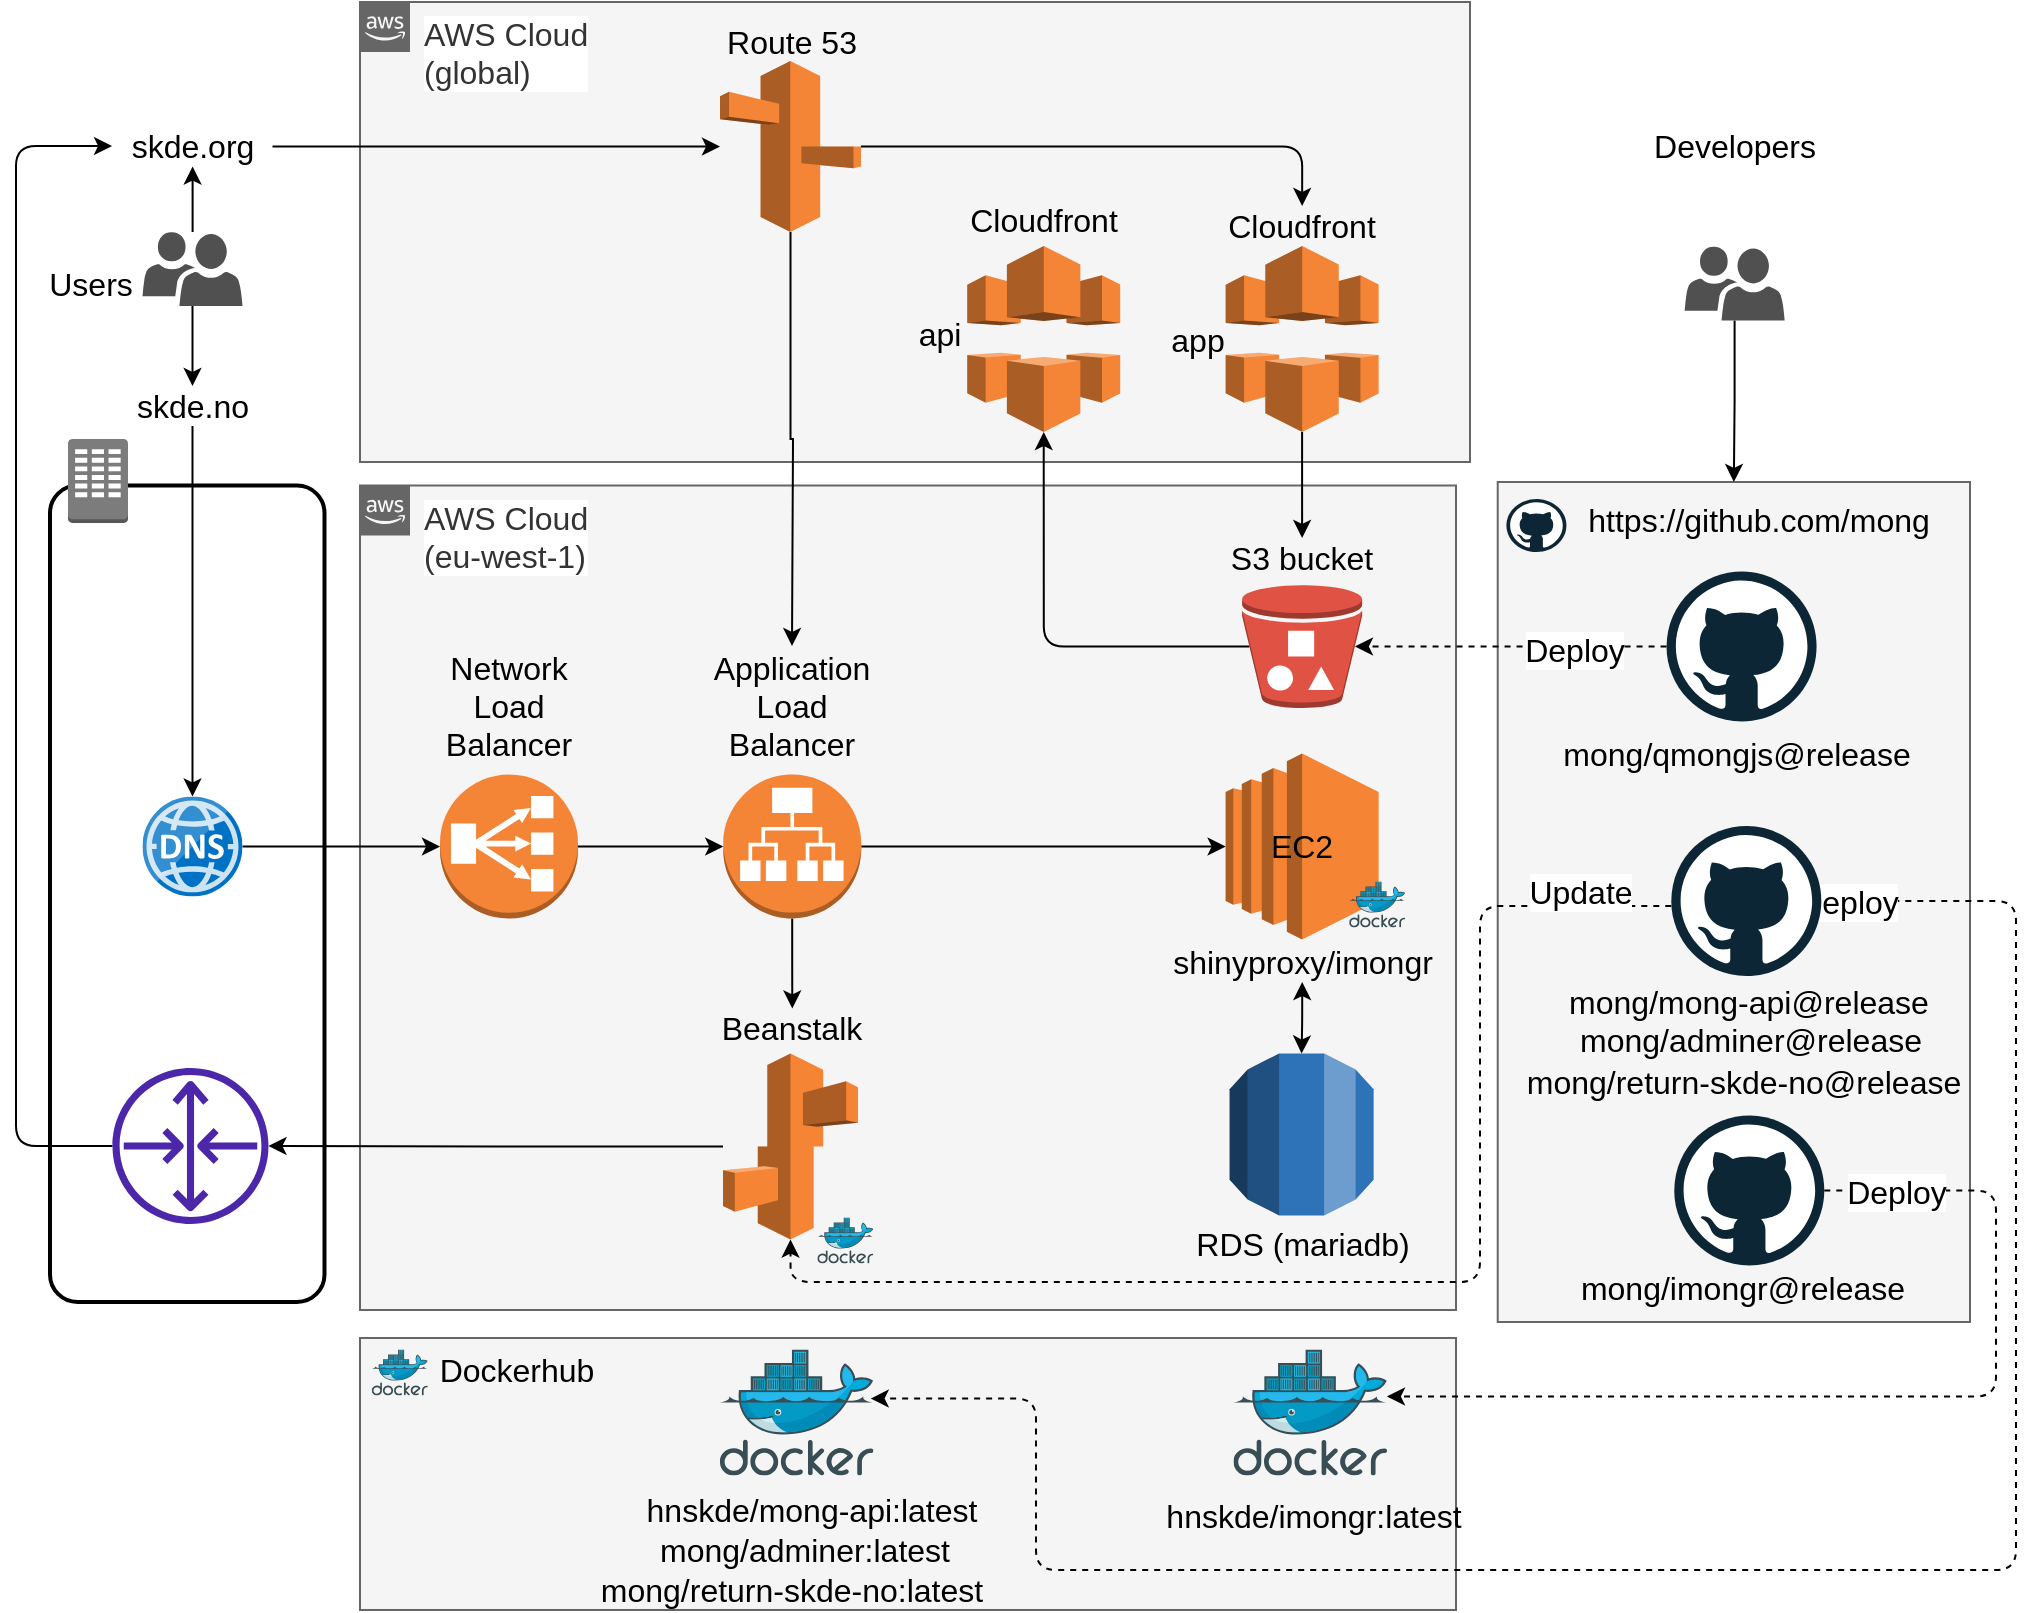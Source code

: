 <mxfile version="15.8.7" type="device"><diagram id="Ht1M8jgEwFfnCIfOTk4-" name="Page-1"><mxGraphModel dx="1644" dy="1104" grid="1" gridSize="10" guides="1" tooltips="1" connect="1" arrows="1" fold="1" page="1" pageScale="1" pageWidth="1169" pageHeight="827" math="0" shadow="0"><root><mxCell id="0"/><mxCell id="1" parent="0"/><mxCell id="UEzPUAAOIrF-is8g5C7q-206" value="&lt;font style=&quot;font-size: 16px&quot;&gt;AWS Cloud&lt;br&gt;(eu-west-1)&lt;/font&gt;" style="points=[[0,0],[0.25,0],[0.5,0],[0.75,0],[1,0],[1,0.25],[1,0.5],[1,0.75],[1,1],[0.75,1],[0.5,1],[0.25,1],[0,1],[0,0.75],[0,0.5],[0,0.25]];outlineConnect=0;html=1;whiteSpace=wrap;fontSize=12;fontStyle=0;shape=mxgraph.aws4.group;grIcon=mxgraph.aws4.group_aws_cloud_alt;strokeColor=#666666;fillColor=#f5f5f5;verticalAlign=top;align=left;spacingLeft=30;fontColor=#333333;dashed=0;labelBackgroundColor=#ffffff;" parent="1" vertex="1"><mxGeometry x="272" y="247.75" width="548" height="412.25" as="geometry"/></mxCell><mxCell id="25mr0UqBR3V0C6rTFUKc-35" value="" style="rounded=0;whiteSpace=wrap;html=1;labelBackgroundColor=#ffffff;fillColor=#f5f5f5;strokeColor=#666666;fontColor=#333333;" parent="1" vertex="1"><mxGeometry x="272" y="674" width="548" height="136" as="geometry"/></mxCell><mxCell id="25mr0UqBR3V0C6rTFUKc-31" value="" style="rounded=0;whiteSpace=wrap;html=1;labelBackgroundColor=#ffffff;fillColor=#f5f5f5;strokeColor=#666666;fontColor=#333333;" parent="1" vertex="1"><mxGeometry x="840.86" y="246" width="236.14" height="420" as="geometry"/></mxCell><mxCell id="UEzPUAAOIrF-is8g5C7q-205" value="&lt;font style=&quot;font-size: 16px&quot;&gt;AWS Cloud &lt;br&gt;(global)&lt;/font&gt;" style="points=[[0,0],[0.25,0],[0.5,0],[0.75,0],[1,0],[1,0.25],[1,0.5],[1,0.75],[1,1],[0.75,1],[0.5,1],[0.25,1],[0,1],[0,0.75],[0,0.5],[0,0.25]];outlineConnect=0;html=1;whiteSpace=wrap;fontSize=12;fontStyle=0;shape=mxgraph.aws4.group;grIcon=mxgraph.aws4.group_aws_cloud_alt;strokeColor=#666666;fillColor=#f5f5f5;verticalAlign=top;align=left;spacingLeft=30;fontColor=#333333;dashed=0;labelBackgroundColor=#ffffff;flipH=0;" parent="1" vertex="1"><mxGeometry x="272" y="6" width="555" height="230" as="geometry"/></mxCell><mxCell id="F5k4nvbg7DhwCsnqtUut-48" value="" style="edgeStyle=orthogonalEdgeStyle;rounded=0;orthogonalLoop=1;jettySize=auto;html=1;" edge="1" parent="1" source="25mr0UqBR3V0C6rTFUKc-1" target="O_mXE6JFL4STavTw0fJ--27"><mxGeometry relative="1" as="geometry"/></mxCell><mxCell id="F5k4nvbg7DhwCsnqtUut-49" value="" style="edgeStyle=orthogonalEdgeStyle;rounded=0;orthogonalLoop=1;jettySize=auto;html=1;" edge="1" parent="1" source="25mr0UqBR3V0C6rTFUKc-1" target="F5k4nvbg7DhwCsnqtUut-47"><mxGeometry relative="1" as="geometry"/></mxCell><mxCell id="25mr0UqBR3V0C6rTFUKc-1" value="" style="pointerEvents=1;shadow=0;dashed=0;html=1;strokeColor=none;labelPosition=center;verticalLabelPosition=bottom;verticalAlign=top;align=center;fillColor=#505050;shape=mxgraph.mscae.intune.user_group" parent="1" vertex="1"><mxGeometry x="163.25" y="121" width="50" height="37" as="geometry"/></mxCell><mxCell id="F5k4nvbg7DhwCsnqtUut-38" value="" style="edgeStyle=orthogonalEdgeStyle;rounded=0;orthogonalLoop=1;jettySize=auto;html=1;entryX=0.5;entryY=0;entryDx=0;entryDy=0;" edge="1" parent="1" source="25mr0UqBR3V0C6rTFUKc-3" target="25mr0UqBR3V0C6rTFUKc-8"><mxGeometry relative="1" as="geometry"/></mxCell><mxCell id="25mr0UqBR3V0C6rTFUKc-3" value="" style="outlineConnect=0;dashed=0;verticalLabelPosition=bottom;verticalAlign=top;align=center;html=1;shape=mxgraph.aws3.cloudfront;fillColor=#F58536;gradientColor=none;" parent="1" vertex="1"><mxGeometry x="704.82" y="128" width="76.5" height="93" as="geometry"/></mxCell><mxCell id="25mr0UqBR3V0C6rTFUKc-4" value="" style="outlineConnect=0;dashed=0;verticalLabelPosition=bottom;verticalAlign=top;align=center;html=1;shape=mxgraph.aws3.cloudfront;fillColor=#F58536;gradientColor=none;" parent="1" vertex="1"><mxGeometry x="575.61" y="128" width="76.5" height="93" as="geometry"/></mxCell><mxCell id="F5k4nvbg7DhwCsnqtUut-39" style="edgeStyle=orthogonalEdgeStyle;rounded=1;orthogonalLoop=1;jettySize=auto;html=1;exitX=0.06;exitY=0.5;exitDx=0;exitDy=0;exitPerimeter=0;entryX=0.5;entryY=1;entryDx=0;entryDy=0;entryPerimeter=0;" edge="1" parent="1" source="25mr0UqBR3V0C6rTFUKc-7" target="25mr0UqBR3V0C6rTFUKc-4"><mxGeometry relative="1" as="geometry"><mxPoint x="735.07" y="343.3" as="sourcePoint"/><mxPoint x="624" y="221" as="targetPoint"/><Array as="points"><mxPoint x="614" y="328"/></Array></mxGeometry></mxCell><mxCell id="25mr0UqBR3V0C6rTFUKc-7" value="" style="outlineConnect=0;dashed=0;verticalLabelPosition=bottom;verticalAlign=top;align=center;html=1;shape=mxgraph.aws3.bucket_with_objects;fillColor=#E05243;gradientColor=none;" parent="1" vertex="1"><mxGeometry x="713.07" y="297.5" width="60" height="61.5" as="geometry"/></mxCell><mxCell id="25mr0UqBR3V0C6rTFUKc-8" value="S3 bucket" style="text;html=1;strokeColor=none;fillColor=none;align=center;verticalAlign=middle;whiteSpace=wrap;rounded=0;fontSize=16;" parent="1" vertex="1"><mxGeometry x="696.94" y="274" width="92.25" height="20" as="geometry"/></mxCell><mxCell id="F5k4nvbg7DhwCsnqtUut-45" value="" style="edgeStyle=orthogonalEdgeStyle;rounded=0;orthogonalLoop=1;jettySize=auto;html=1;" edge="1" parent="1" source="25mr0UqBR3V0C6rTFUKc-9"><mxGeometry relative="1" as="geometry"><mxPoint x="488" y="328" as="targetPoint"/></mxGeometry></mxCell><mxCell id="F5k4nvbg7DhwCsnqtUut-110" style="edgeStyle=orthogonalEdgeStyle;rounded=1;orthogonalLoop=1;jettySize=auto;html=1;entryX=0.5;entryY=0;entryDx=0;entryDy=0;fontSize=16;startArrow=none;startFill=0;endArrow=classic;endFill=1;" edge="1" parent="1" source="25mr0UqBR3V0C6rTFUKc-9" target="25mr0UqBR3V0C6rTFUKc-6"><mxGeometry relative="1" as="geometry"/></mxCell><mxCell id="25mr0UqBR3V0C6rTFUKc-9" value="" style="outlineConnect=0;dashed=0;verticalLabelPosition=bottom;verticalAlign=top;align=center;html=1;shape=mxgraph.aws3.route_53;fillColor=#F58536;gradientColor=none;strokeColor=default;" parent="1" vertex="1"><mxGeometry x="452" y="35.5" width="70.5" height="85.5" as="geometry"/></mxCell><mxCell id="25mr0UqBR3V0C6rTFUKc-10" value="Route 53" style="text;html=1;strokeColor=none;fillColor=none;align=center;verticalAlign=middle;whiteSpace=wrap;rounded=0;fontSize=16;" parent="1" vertex="1"><mxGeometry x="442.01" y="15.5" width="92.25" height="20" as="geometry"/></mxCell><mxCell id="25mr0UqBR3V0C6rTFUKc-12" value="app" style="text;html=1;strokeColor=none;fillColor=none;align=center;verticalAlign=middle;whiteSpace=wrap;rounded=0;fontSize=16;" parent="1" vertex="1"><mxGeometry x="644.63" y="164.5" width="92.25" height="20" as="geometry"/></mxCell><mxCell id="25mr0UqBR3V0C6rTFUKc-13" value="Cloudfront" style="text;html=1;strokeColor=none;fillColor=none;align=center;verticalAlign=middle;whiteSpace=wrap;rounded=0;fontSize=16;" parent="1" vertex="1"><mxGeometry x="567.74" y="104.75" width="92.25" height="20" as="geometry"/></mxCell><mxCell id="25mr0UqBR3V0C6rTFUKc-15" value="api" style="text;html=1;strokeColor=none;fillColor=none;align=center;verticalAlign=middle;whiteSpace=wrap;rounded=0;fontSize=16;" parent="1" vertex="1"><mxGeometry x="515.61" y="162.25" width="92.25" height="20" as="geometry"/></mxCell><mxCell id="F5k4nvbg7DhwCsnqtUut-80" style="edgeStyle=orthogonalEdgeStyle;rounded=0;orthogonalLoop=1;jettySize=auto;html=1;entryX=0.94;entryY=0.5;entryDx=0;entryDy=0;entryPerimeter=0;startArrow=none;startFill=0;endArrow=classic;endFill=1;dashed=1;" edge="1" parent="1" source="25mr0UqBR3V0C6rTFUKc-16" target="25mr0UqBR3V0C6rTFUKc-7"><mxGeometry relative="1" as="geometry"/></mxCell><mxCell id="F5k4nvbg7DhwCsnqtUut-81" value="&lt;font style=&quot;font-size: 16px&quot;&gt;Deploy&lt;/font&gt;" style="edgeLabel;html=1;align=center;verticalAlign=middle;resizable=0;points=[];" vertex="1" connectable="0" parent="F5k4nvbg7DhwCsnqtUut-80"><mxGeometry x="-0.342" y="1" relative="1" as="geometry"><mxPoint x="5" as="offset"/></mxGeometry></mxCell><mxCell id="25mr0UqBR3V0C6rTFUKc-16" value="" style="dashed=0;outlineConnect=0;html=1;align=center;labelPosition=center;verticalLabelPosition=bottom;verticalAlign=top;shape=mxgraph.weblogos.github" parent="1" vertex="1"><mxGeometry x="925.28" y="290.75" width="75" height="75" as="geometry"/></mxCell><mxCell id="F5k4nvbg7DhwCsnqtUut-65" style="edgeStyle=orthogonalEdgeStyle;rounded=0;orthogonalLoop=1;jettySize=auto;html=1;" edge="1" parent="1" source="25mr0UqBR3V0C6rTFUKc-17" target="F5k4nvbg7DhwCsnqtUut-58"><mxGeometry relative="1" as="geometry"/></mxCell><mxCell id="25mr0UqBR3V0C6rTFUKc-17" value="" style="outlineConnect=0;dashed=0;verticalLabelPosition=bottom;verticalAlign=top;align=center;html=1;shape=mxgraph.aws3.elastic_beanstalk;fillColor=#F58534;gradientColor=none;" parent="1" vertex="1"><mxGeometry x="453.5" y="531.75" width="67.5" height="93" as="geometry"/></mxCell><mxCell id="25mr0UqBR3V0C6rTFUKc-19" value="Beanstalk" style="text;html=1;strokeColor=none;fillColor=none;align=center;verticalAlign=middle;whiteSpace=wrap;rounded=0;fontSize=16;" parent="1" vertex="1"><mxGeometry x="442.01" y="509.25" width="92.25" height="20" as="geometry"/></mxCell><mxCell id="F5k4nvbg7DhwCsnqtUut-82" style="edgeStyle=orthogonalEdgeStyle;rounded=1;orthogonalLoop=1;jettySize=auto;html=1;dashed=1;fontSize=16;startArrow=none;startFill=0;endArrow=classic;endFill=1;entryX=0.5;entryY=1;entryDx=0;entryDy=0;entryPerimeter=0;" edge="1" parent="1" source="25mr0UqBR3V0C6rTFUKc-21" target="25mr0UqBR3V0C6rTFUKc-17"><mxGeometry relative="1" as="geometry"><mxPoint x="522" y="608" as="targetPoint"/><mxPoint x="927.65" y="479.5" as="sourcePoint"/><Array as="points"><mxPoint x="832" y="458"/><mxPoint x="832" y="646"/><mxPoint x="487" y="646"/></Array></mxGeometry></mxCell><mxCell id="F5k4nvbg7DhwCsnqtUut-83" value="Update" style="edgeLabel;html=1;align=center;verticalAlign=middle;resizable=0;points=[];fontSize=16;" vertex="1" connectable="0" parent="F5k4nvbg7DhwCsnqtUut-82"><mxGeometry x="-0.369" relative="1" as="geometry"><mxPoint x="50" y="-117" as="offset"/></mxGeometry></mxCell><mxCell id="F5k4nvbg7DhwCsnqtUut-90" style="edgeStyle=orthogonalEdgeStyle;rounded=1;orthogonalLoop=1;jettySize=auto;html=1;entryX=0.982;entryY=0.389;entryDx=0;entryDy=0;entryPerimeter=0;dashed=1;fontSize=16;startArrow=none;startFill=0;endArrow=classic;endFill=1;" edge="1" parent="1" source="25mr0UqBR3V0C6rTFUKc-21" target="25mr0UqBR3V0C6rTFUKc-20"><mxGeometry relative="1" as="geometry"><Array as="points"><mxPoint x="1100" y="456"/><mxPoint x="1100" y="790"/><mxPoint x="610" y="790"/><mxPoint x="610" y="704"/></Array></mxGeometry></mxCell><mxCell id="F5k4nvbg7DhwCsnqtUut-94" value="Deploy" style="edgeLabel;html=1;align=center;verticalAlign=middle;resizable=0;points=[];fontSize=16;" vertex="1" connectable="0" parent="F5k4nvbg7DhwCsnqtUut-90"><mxGeometry x="-0.873" y="4" relative="1" as="geometry"><mxPoint x="-56" y="4" as="offset"/></mxGeometry></mxCell><mxCell id="25mr0UqBR3V0C6rTFUKc-21" value="" style="dashed=0;outlineConnect=0;html=1;align=center;labelPosition=center;verticalLabelPosition=bottom;verticalAlign=top;shape=mxgraph.weblogos.github" parent="1" vertex="1"><mxGeometry x="927.65" y="418" width="75" height="75" as="geometry"/></mxCell><mxCell id="25mr0UqBR3V0C6rTFUKc-22" value="mong/mong-api@release" style="text;html=1;strokeColor=none;fillColor=none;align=center;verticalAlign=middle;whiteSpace=wrap;rounded=0;fontSize=16;" parent="1" vertex="1"><mxGeometry x="864.14" y="496" width="205" height="20" as="geometry"/></mxCell><mxCell id="25mr0UqBR3V0C6rTFUKc-20" value="" style="aspect=fixed;html=1;points=[];align=center;image;fontSize=12;image=img/lib/mscae/Docker.svg;" parent="1" vertex="1"><mxGeometry x="451.91" y="679.75" width="76.83" height="63" as="geometry"/></mxCell><mxCell id="25mr0UqBR3V0C6rTFUKc-29" value="" style="aspect=fixed;html=1;points=[];align=center;image;fontSize=12;image=img/lib/mscae/Docker.svg;" parent="1" vertex="1"><mxGeometry x="500.69" y="613.75" width="28.05" height="23" as="geometry"/></mxCell><mxCell id="25mr0UqBR3V0C6rTFUKc-34" value="" style="dashed=0;outlineConnect=0;html=1;align=center;labelPosition=center;verticalLabelPosition=bottom;verticalAlign=top;shape=mxgraph.weblogos.github" parent="1" vertex="1"><mxGeometry x="845.21" y="254.5" width="30" height="26.5" as="geometry"/></mxCell><mxCell id="25mr0UqBR3V0C6rTFUKc-36" value="Dockerhub" style="text;html=1;align=center;verticalAlign=middle;resizable=0;points=[];autosize=1;fontSize=16;" parent="1" vertex="1"><mxGeometry x="304.93" y="679.75" width="90" height="20" as="geometry"/></mxCell><mxCell id="25mr0UqBR3V0C6rTFUKc-37" value="" style="aspect=fixed;html=1;points=[];align=center;image;fontSize=12;image=img/lib/mscae/Docker.svg;" parent="1" vertex="1"><mxGeometry x="277.88" y="679.75" width="28.05" height="23" as="geometry"/></mxCell><mxCell id="25mr0UqBR3V0C6rTFUKc-38" value="hnskde/mong-api:latest" style="text;html=1;strokeColor=none;fillColor=none;align=center;verticalAlign=middle;whiteSpace=wrap;rounded=0;fontSize=16;" parent="1" vertex="1"><mxGeometry x="405.61" y="749.75" width="184.3" height="20" as="geometry"/></mxCell><mxCell id="25mr0UqBR3V0C6rTFUKc-41" value="" style="outlineConnect=0;dashed=0;verticalLabelPosition=bottom;verticalAlign=top;align=center;html=1;shape=mxgraph.aws3.rds;fillColor=#2E73B8;gradientColor=none;" parent="1" vertex="1"><mxGeometry x="706.82" y="531.75" width="72" height="81" as="geometry"/></mxCell><mxCell id="25mr0UqBR3V0C6rTFUKc-43" value="RDS (mariadb)" style="text;html=1;strokeColor=none;fillColor=none;align=center;verticalAlign=middle;whiteSpace=wrap;rounded=0;fontSize=16;" parent="1" vertex="1"><mxGeometry x="679.93" y="616.75" width="126.87" height="20" as="geometry"/></mxCell><mxCell id="O_mXE6JFL4STavTw0fJ--6" value="" style="aspect=fixed;html=1;points=[];align=center;image;fontSize=12;image=img/lib/mscae/Docker.svg;" parent="1" vertex="1"><mxGeometry x="708.72" y="679.75" width="76.83" height="63" as="geometry"/></mxCell><mxCell id="O_mXE6JFL4STavTw0fJ--7" value="hnskde/imongr:latest" style="text;html=1;strokeColor=none;fillColor=none;align=center;verticalAlign=middle;whiteSpace=wrap;rounded=0;fontSize=16;" parent="1" vertex="1"><mxGeometry x="656.56" y="752.75" width="184.3" height="20" as="geometry"/></mxCell><mxCell id="F5k4nvbg7DhwCsnqtUut-91" style="edgeStyle=orthogonalEdgeStyle;rounded=1;orthogonalLoop=1;jettySize=auto;html=1;entryX=0.999;entryY=0.373;entryDx=0;entryDy=0;entryPerimeter=0;dashed=1;fontSize=16;startArrow=none;startFill=0;endArrow=classic;endFill=1;" edge="1" parent="1" source="O_mXE6JFL4STavTw0fJ--9" target="O_mXE6JFL4STavTw0fJ--6"><mxGeometry relative="1" as="geometry"><Array as="points"><mxPoint x="1090" y="600"/><mxPoint x="1090" y="703"/></Array></mxGeometry></mxCell><mxCell id="F5k4nvbg7DhwCsnqtUut-93" value="Deploy" style="edgeLabel;html=1;align=center;verticalAlign=middle;resizable=0;points=[];fontSize=16;" vertex="1" connectable="0" parent="F5k4nvbg7DhwCsnqtUut-91"><mxGeometry x="-0.891" relative="1" as="geometry"><mxPoint x="9" as="offset"/></mxGeometry></mxCell><mxCell id="O_mXE6JFL4STavTw0fJ--9" value="" style="dashed=0;outlineConnect=0;html=1;align=center;labelPosition=center;verticalLabelPosition=bottom;verticalAlign=top;shape=mxgraph.weblogos.github" parent="1" vertex="1"><mxGeometry x="929.14" y="562.75" width="75" height="75" as="geometry"/></mxCell><mxCell id="O_mXE6JFL4STavTw0fJ--12" value="mong/imongr@release" style="text;html=1;strokeColor=none;fillColor=none;align=center;verticalAlign=middle;whiteSpace=wrap;rounded=0;fontSize=16;" parent="1" vertex="1"><mxGeometry x="876.11" y="638.75" width="175" height="20" as="geometry"/></mxCell><mxCell id="O_mXE6JFL4STavTw0fJ--15" value="Users" style="text;html=1;align=center;verticalAlign=middle;resizable=0;points=[];autosize=1;fontSize=16;" parent="1" vertex="1"><mxGeometry x="107" y="136.75" width="60" height="20" as="geometry"/></mxCell><mxCell id="O_mXE6JFL4STavTw0fJ--16" value="" style="outlineConnect=0;dashed=0;verticalLabelPosition=bottom;verticalAlign=top;align=center;html=1;shape=mxgraph.aws3.ec2;fillColor=#F58534;gradientColor=none;fontSize=16;" parent="1" vertex="1"><mxGeometry x="704.82" y="381.75" width="76.5" height="93" as="geometry"/></mxCell><mxCell id="O_mXE6JFL4STavTw0fJ--17" value="EC2" style="text;html=1;strokeColor=none;fillColor=none;align=center;verticalAlign=middle;whiteSpace=wrap;rounded=0;fontSize=16;" parent="1" vertex="1"><mxGeometry x="720.16" y="418.25" width="46.42" height="20" as="geometry"/></mxCell><mxCell id="F5k4nvbg7DhwCsnqtUut-105" value="" style="edgeStyle=orthogonalEdgeStyle;rounded=1;orthogonalLoop=1;jettySize=auto;html=1;fontSize=16;startArrow=classic;startFill=1;endArrow=classic;endFill=1;" edge="1" parent="1" source="O_mXE6JFL4STavTw0fJ--21" target="25mr0UqBR3V0C6rTFUKc-41"><mxGeometry relative="1" as="geometry"/></mxCell><mxCell id="O_mXE6JFL4STavTw0fJ--21" value="shinyproxy/imongr" style="text;html=1;align=center;verticalAlign=middle;resizable=0;points=[];autosize=1;fontSize=16;" parent="1" vertex="1"><mxGeometry x="668.07" y="476" width="150" height="20" as="geometry"/></mxCell><mxCell id="F5k4nvbg7DhwCsnqtUut-109" style="edgeStyle=orthogonalEdgeStyle;rounded=1;orthogonalLoop=1;jettySize=auto;html=1;fontSize=16;startArrow=none;startFill=0;endArrow=classic;endFill=1;" edge="1" parent="1" source="O_mXE6JFL4STavTw0fJ--27" target="25mr0UqBR3V0C6rTFUKc-9"><mxGeometry relative="1" as="geometry"/></mxCell><mxCell id="O_mXE6JFL4STavTw0fJ--27" value="skde.org" style="text;html=1;align=center;verticalAlign=middle;resizable=0;points=[];autosize=1;fontSize=16;" parent="1" vertex="1"><mxGeometry x="148.25" y="68.25" width="80" height="20" as="geometry"/></mxCell><mxCell id="O_mXE6JFL4STavTw0fJ--30" value="Developers" style="text;html=1;align=center;verticalAlign=middle;resizable=0;points=[];autosize=1;fontSize=16;" parent="1" vertex="1"><mxGeometry x="909.32" y="68.25" width="100" height="20" as="geometry"/></mxCell><mxCell id="O_mXE6JFL4STavTw0fJ--31" value="https://github.com/mong" style="text;html=1;align=center;verticalAlign=middle;resizable=0;points=[];autosize=1;fontSize=16;" parent="1" vertex="1"><mxGeometry x="876.11" y="254.5" width="190" height="20" as="geometry"/></mxCell><mxCell id="25mr0UqBR3V0C6rTFUKc-6" value="Cloudfront" style="text;html=1;strokeColor=none;fillColor=none;align=center;verticalAlign=middle;whiteSpace=wrap;rounded=0;fontSize=16;" parent="1" vertex="1"><mxGeometry x="696.95" y="108" width="92.25" height="20" as="geometry"/></mxCell><mxCell id="F5k4nvbg7DhwCsnqtUut-41" value="" style="edgeStyle=orthogonalEdgeStyle;rounded=0;orthogonalLoop=1;jettySize=auto;html=1;" edge="1" parent="1" source="F5k4nvbg7DhwCsnqtUut-36" target="25mr0UqBR3V0C6rTFUKc-19"><mxGeometry relative="1" as="geometry"/></mxCell><mxCell id="F5k4nvbg7DhwCsnqtUut-106" style="edgeStyle=orthogonalEdgeStyle;rounded=1;orthogonalLoop=1;jettySize=auto;html=1;fontSize=16;startArrow=none;startFill=0;endArrow=classic;endFill=1;" edge="1" parent="1" source="F5k4nvbg7DhwCsnqtUut-36" target="O_mXE6JFL4STavTw0fJ--16"><mxGeometry relative="1" as="geometry"/></mxCell><mxCell id="F5k4nvbg7DhwCsnqtUut-36" value="" style="outlineConnect=0;dashed=0;verticalLabelPosition=bottom;verticalAlign=top;align=center;html=1;shape=mxgraph.aws3.application_load_balancer;fillColor=#F58536;gradientColor=none;strokeColor=default;" vertex="1" parent="1"><mxGeometry x="453.63" y="392.25" width="69" height="72" as="geometry"/></mxCell><mxCell id="F5k4nvbg7DhwCsnqtUut-46" value="" style="edgeStyle=orthogonalEdgeStyle;rounded=0;orthogonalLoop=1;jettySize=auto;html=1;" edge="1" parent="1" source="F5k4nvbg7DhwCsnqtUut-40" target="F5k4nvbg7DhwCsnqtUut-36"><mxGeometry relative="1" as="geometry"/></mxCell><mxCell id="F5k4nvbg7DhwCsnqtUut-40" value="" style="outlineConnect=0;dashed=0;verticalLabelPosition=bottom;verticalAlign=top;align=center;html=1;shape=mxgraph.aws3.classic_load_balancer;fillColor=#F58536;gradientColor=none;strokeColor=default;" vertex="1" parent="1"><mxGeometry x="312" y="392.25" width="69" height="72" as="geometry"/></mxCell><mxCell id="F5k4nvbg7DhwCsnqtUut-42" value="Network Load Balancer" style="text;html=1;strokeColor=none;fillColor=none;align=center;verticalAlign=middle;whiteSpace=wrap;rounded=0;fontSize=16;" vertex="1" parent="1"><mxGeometry x="298.06" y="348" width="96.87" height="20" as="geometry"/></mxCell><mxCell id="F5k4nvbg7DhwCsnqtUut-43" value="Application Load Balancer" style="text;html=1;strokeColor=none;fillColor=none;align=center;verticalAlign=middle;whiteSpace=wrap;rounded=0;fontSize=16;" vertex="1" parent="1"><mxGeometry x="448.12" y="348" width="80" height="20" as="geometry"/></mxCell><mxCell id="F5k4nvbg7DhwCsnqtUut-56" style="edgeStyle=orthogonalEdgeStyle;rounded=0;orthogonalLoop=1;jettySize=auto;html=1;" edge="1" parent="1" source="F5k4nvbg7DhwCsnqtUut-47" target="F5k4nvbg7DhwCsnqtUut-55"><mxGeometry relative="1" as="geometry"/></mxCell><mxCell id="F5k4nvbg7DhwCsnqtUut-47" value="skde.no" style="text;html=1;align=center;verticalAlign=middle;resizable=0;points=[];autosize=1;fontSize=16;" vertex="1" parent="1"><mxGeometry x="153.25" y="198" width="70" height="20" as="geometry"/></mxCell><mxCell id="F5k4nvbg7DhwCsnqtUut-53" value="" style="rounded=1;arcSize=10;dashed=0;fillColor=none;gradientColor=none;strokeWidth=2;" vertex="1" parent="1"><mxGeometry x="117" y="247.75" width="137.25" height="408.25" as="geometry"/></mxCell><mxCell id="F5k4nvbg7DhwCsnqtUut-54" value="" style="dashed=0;html=1;shape=mxgraph.aws3.corporate_data_center;fillColor=#7D7C7C;gradientColor=none;dashed=0;strokeColor=default;" vertex="1" parent="1"><mxGeometry x="126" y="224.5" width="30" height="42" as="geometry"/></mxCell><mxCell id="F5k4nvbg7DhwCsnqtUut-57" style="edgeStyle=orthogonalEdgeStyle;rounded=0;orthogonalLoop=1;jettySize=auto;html=1;" edge="1" parent="1" source="F5k4nvbg7DhwCsnqtUut-55" target="F5k4nvbg7DhwCsnqtUut-40"><mxGeometry relative="1" as="geometry"/></mxCell><mxCell id="F5k4nvbg7DhwCsnqtUut-55" value="" style="sketch=0;aspect=fixed;html=1;points=[];align=center;image;fontSize=12;image=img/lib/mscae/DNS.svg;strokeColor=default;" vertex="1" parent="1"><mxGeometry x="163.25" y="403.25" width="50" height="50" as="geometry"/></mxCell><mxCell id="F5k4nvbg7DhwCsnqtUut-111" style="edgeStyle=orthogonalEdgeStyle;rounded=1;orthogonalLoop=1;jettySize=auto;html=1;entryX=-0.003;entryY=0.488;entryDx=0;entryDy=0;entryPerimeter=0;fontSize=16;startArrow=none;startFill=0;endArrow=classic;endFill=1;" edge="1" parent="1" source="F5k4nvbg7DhwCsnqtUut-58" target="O_mXE6JFL4STavTw0fJ--27"><mxGeometry relative="1" as="geometry"><Array as="points"><mxPoint x="100" y="578"/><mxPoint x="100" y="78"/></Array></mxGeometry></mxCell><mxCell id="F5k4nvbg7DhwCsnqtUut-58" value="" style="sketch=0;outlineConnect=0;fontColor=#232F3E;gradientColor=none;fillColor=#4D27AA;strokeColor=none;dashed=0;verticalLabelPosition=bottom;verticalAlign=top;align=center;html=1;fontSize=12;fontStyle=0;aspect=fixed;pointerEvents=1;shape=mxgraph.aws4.router;" vertex="1" parent="1"><mxGeometry x="148.25" y="539" width="78" height="78" as="geometry"/></mxCell><mxCell id="O_mXE6JFL4STavTw0fJ--5" value="" style="aspect=fixed;html=1;points=[];align=center;image;fontSize=12;image=img/lib/mscae/Docker.svg;" parent="1" vertex="1"><mxGeometry x="766.58" y="445.75" width="28.05" height="23" as="geometry"/></mxCell><mxCell id="F5k4nvbg7DhwCsnqtUut-77" style="edgeStyle=orthogonalEdgeStyle;rounded=0;orthogonalLoop=1;jettySize=auto;html=1;endArrow=classic;endFill=1;startArrow=none;startFill=0;entryX=0.5;entryY=0;entryDx=0;entryDy=0;" edge="1" parent="1" source="F5k4nvbg7DhwCsnqtUut-76" target="25mr0UqBR3V0C6rTFUKc-31"><mxGeometry relative="1" as="geometry"><mxPoint x="963" y="228" as="targetPoint"/></mxGeometry></mxCell><mxCell id="F5k4nvbg7DhwCsnqtUut-76" value="" style="pointerEvents=1;shadow=0;dashed=0;html=1;strokeColor=none;labelPosition=center;verticalLabelPosition=bottom;verticalAlign=top;align=center;fillColor=#505050;shape=mxgraph.mscae.intune.user_group" vertex="1" parent="1"><mxGeometry x="934.32" y="128.25" width="50" height="37" as="geometry"/></mxCell><mxCell id="F5k4nvbg7DhwCsnqtUut-79" value="mong/qmongjs@release" style="text;html=1;strokeColor=none;fillColor=none;align=center;verticalAlign=middle;whiteSpace=wrap;rounded=0;fontSize=16;" vertex="1" parent="1"><mxGeometry x="873.08" y="372.25" width="175" height="20" as="geometry"/></mxCell><mxCell id="F5k4nvbg7DhwCsnqtUut-84" value="mong/adminer@release" style="text;html=1;strokeColor=none;fillColor=none;align=center;verticalAlign=middle;whiteSpace=wrap;rounded=0;fontSize=16;" vertex="1" parent="1"><mxGeometry x="864.66" y="515.25" width="205" height="20" as="geometry"/></mxCell><mxCell id="F5k4nvbg7DhwCsnqtUut-85" value="mong/return-skde-no@release" style="text;html=1;strokeColor=none;fillColor=none;align=center;verticalAlign=middle;whiteSpace=wrap;rounded=0;fontSize=16;" vertex="1" parent="1"><mxGeometry x="853.61" y="536" width="220" height="20" as="geometry"/></mxCell><mxCell id="F5k4nvbg7DhwCsnqtUut-87" value="mong/adminer:latest" style="text;html=1;strokeColor=none;fillColor=none;align=center;verticalAlign=middle;whiteSpace=wrap;rounded=0;fontSize=16;" vertex="1" parent="1"><mxGeometry x="392.41" y="769.75" width="205" height="20" as="geometry"/></mxCell><mxCell id="F5k4nvbg7DhwCsnqtUut-88" value="mong/return-skde-no:latest" style="text;html=1;strokeColor=none;fillColor=none;align=center;verticalAlign=middle;whiteSpace=wrap;rounded=0;fontSize=16;" vertex="1" parent="1"><mxGeometry x="378.12" y="789.75" width="220" height="20" as="geometry"/></mxCell></root></mxGraphModel></diagram></mxfile>